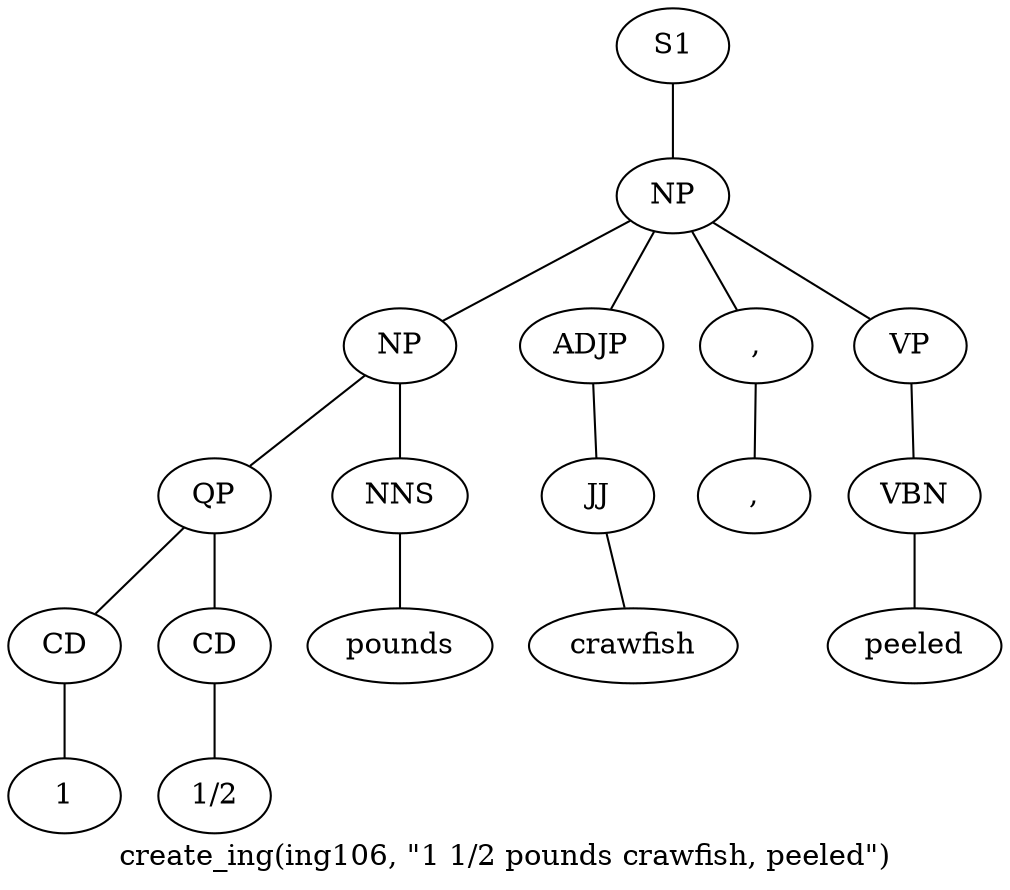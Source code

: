 graph SyntaxGraph {
	label = "create_ing(ing106, \"1 1/2 pounds crawfish, peeled\")";
	Node0 [label="S1"];
	Node1 [label="NP"];
	Node2 [label="NP"];
	Node3 [label="QP"];
	Node4 [label="CD"];
	Node5 [label="1"];
	Node6 [label="CD"];
	Node7 [label="1/2"];
	Node8 [label="NNS"];
	Node9 [label="pounds"];
	Node10 [label="ADJP"];
	Node11 [label="JJ"];
	Node12 [label="crawfish"];
	Node13 [label=","];
	Node14 [label=","];
	Node15 [label="VP"];
	Node16 [label="VBN"];
	Node17 [label="peeled"];

	Node0 -- Node1;
	Node1 -- Node2;
	Node1 -- Node10;
	Node1 -- Node13;
	Node1 -- Node15;
	Node2 -- Node3;
	Node2 -- Node8;
	Node3 -- Node4;
	Node3 -- Node6;
	Node4 -- Node5;
	Node6 -- Node7;
	Node8 -- Node9;
	Node10 -- Node11;
	Node11 -- Node12;
	Node13 -- Node14;
	Node15 -- Node16;
	Node16 -- Node17;
}